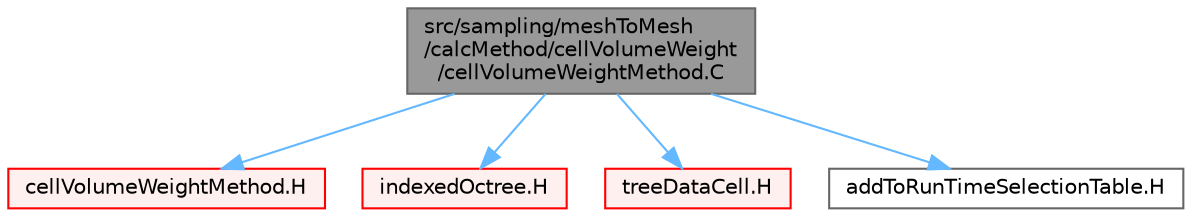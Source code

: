 digraph "src/sampling/meshToMesh/calcMethod/cellVolumeWeight/cellVolumeWeightMethod.C"
{
 // LATEX_PDF_SIZE
  bgcolor="transparent";
  edge [fontname=Helvetica,fontsize=10,labelfontname=Helvetica,labelfontsize=10];
  node [fontname=Helvetica,fontsize=10,shape=box,height=0.2,width=0.4];
  Node1 [id="Node000001",label="src/sampling/meshToMesh\l/calcMethod/cellVolumeWeight\l/cellVolumeWeightMethod.C",height=0.2,width=0.4,color="gray40", fillcolor="grey60", style="filled", fontcolor="black",tooltip=" "];
  Node1 -> Node2 [id="edge1_Node000001_Node000002",color="steelblue1",style="solid",tooltip=" "];
  Node2 [id="Node000002",label="cellVolumeWeightMethod.H",height=0.2,width=0.4,color="red", fillcolor="#FFF0F0", style="filled",URL="$cellVolumeWeightMethod_8H.html",tooltip=" "];
  Node1 -> Node283 [id="edge2_Node000001_Node000283",color="steelblue1",style="solid",tooltip=" "];
  Node283 [id="Node000283",label="indexedOctree.H",height=0.2,width=0.4,color="red", fillcolor="#FFF0F0", style="filled",URL="$indexedOctree_8H.html",tooltip=" "];
  Node1 -> Node293 [id="edge3_Node000001_Node000293",color="steelblue1",style="solid",tooltip=" "];
  Node293 [id="Node000293",label="treeDataCell.H",height=0.2,width=0.4,color="red", fillcolor="#FFF0F0", style="filled",URL="$treeDataCell_8H.html",tooltip=" "];
  Node1 -> Node295 [id="edge4_Node000001_Node000295",color="steelblue1",style="solid",tooltip=" "];
  Node295 [id="Node000295",label="addToRunTimeSelectionTable.H",height=0.2,width=0.4,color="grey40", fillcolor="white", style="filled",URL="$addToRunTimeSelectionTable_8H.html",tooltip="Macros for easy insertion into run-time selection tables."];
}
